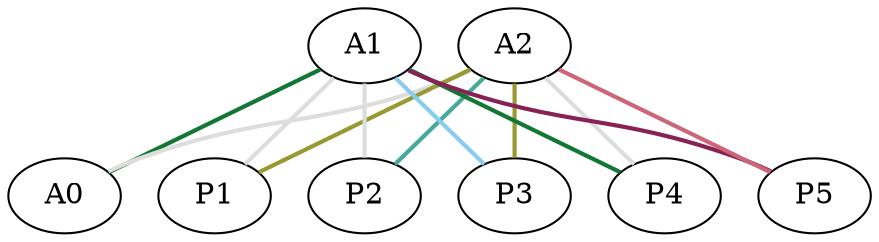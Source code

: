 graph {
	graph [rankdir=BT]
	A0
	A1
	A2
	A0 -- A1 [color="#117733" style=bold]
	A0 -- A2 [color="#DDDDDD" style=bold]
	P1
	P1 -- A2 [color="#999933" style=bold]
	P1 -- A1 [color="#DDDDDD" style=bold]
	P2
	P2 -- A2 [color="#44AA99" style=bold]
	P2 -- A1 [color="#DDDDDD" style=bold]
	P3
	P3 -- A2 [color="#999933" style=bold]
	P3 -- A1 [color="#88CCEE" style=bold]
	P4
	P4 -- A2 [color="#DDDDDD" style=bold]
	P4 -- A1 [color="#117733" style=bold]
	P5
	P5 -- A1 [color="#882255" style=bold]
	P5 -- A2 [color="#CC6677" style=bold]
}
